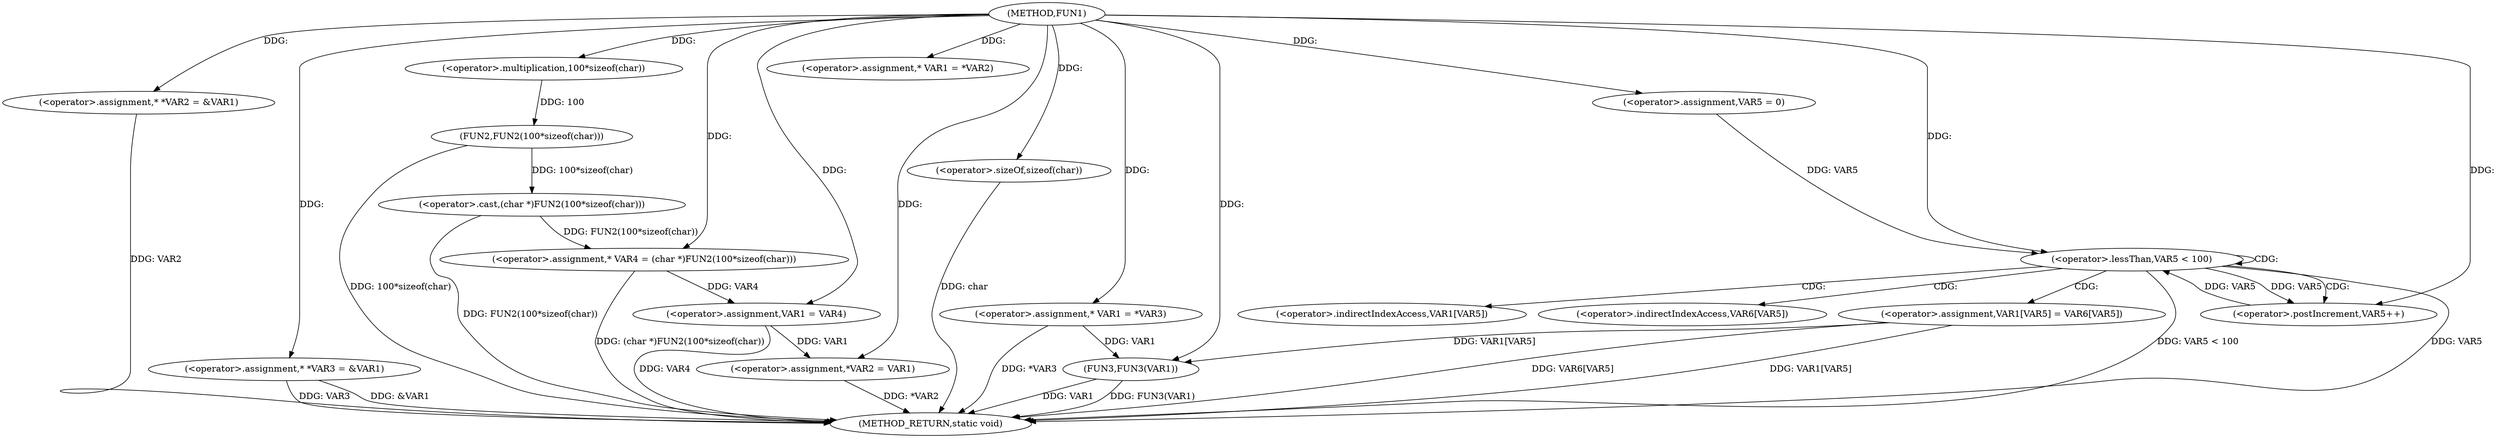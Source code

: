 digraph FUN1 {  
"1000100" [label = "(METHOD,FUN1)" ]
"1000164" [label = "(METHOD_RETURN,static void)" ]
"1000104" [label = "(<operator>.assignment,* *VAR2 = &VAR1)" ]
"1000109" [label = "(<operator>.assignment,* *VAR3 = &VAR1)" ]
"1000114" [label = "(<operator>.assignment,* VAR4 = (char *)FUN2(100*sizeof(char)))" ]
"1000116" [label = "(<operator>.cast,(char *)FUN2(100*sizeof(char)))" ]
"1000118" [label = "(FUN2,FUN2(100*sizeof(char)))" ]
"1000119" [label = "(<operator>.multiplication,100*sizeof(char))" ]
"1000121" [label = "(<operator>.sizeOf,sizeof(char))" ]
"1000125" [label = "(<operator>.assignment,* VAR1 = *VAR2)" ]
"1000129" [label = "(<operator>.assignment,VAR1 = VAR4)" ]
"1000132" [label = "(<operator>.assignment,*VAR2 = VAR1)" ]
"1000138" [label = "(<operator>.assignment,* VAR1 = *VAR3)" ]
"1000146" [label = "(<operator>.assignment,VAR5 = 0)" ]
"1000149" [label = "(<operator>.lessThan,VAR5 < 100)" ]
"1000152" [label = "(<operator>.postIncrement,VAR5++)" ]
"1000155" [label = "(<operator>.assignment,VAR1[VAR5] = VAR6[VAR5])" ]
"1000162" [label = "(FUN3,FUN3(VAR1))" ]
"1000156" [label = "(<operator>.indirectIndexAccess,VAR1[VAR5])" ]
"1000159" [label = "(<operator>.indirectIndexAccess,VAR6[VAR5])" ]
  "1000155" -> "1000164"  [ label = "DDG: VAR6[VAR5]"] 
  "1000104" -> "1000164"  [ label = "DDG: VAR2"] 
  "1000149" -> "1000164"  [ label = "DDG: VAR5 < 100"] 
  "1000116" -> "1000164"  [ label = "DDG: FUN2(100*sizeof(char))"] 
  "1000132" -> "1000164"  [ label = "DDG: *VAR2"] 
  "1000109" -> "1000164"  [ label = "DDG: VAR3"] 
  "1000121" -> "1000164"  [ label = "DDG: char"] 
  "1000149" -> "1000164"  [ label = "DDG: VAR5"] 
  "1000118" -> "1000164"  [ label = "DDG: 100*sizeof(char)"] 
  "1000129" -> "1000164"  [ label = "DDG: VAR4"] 
  "1000138" -> "1000164"  [ label = "DDG: *VAR3"] 
  "1000155" -> "1000164"  [ label = "DDG: VAR1[VAR5]"] 
  "1000162" -> "1000164"  [ label = "DDG: VAR1"] 
  "1000162" -> "1000164"  [ label = "DDG: FUN3(VAR1)"] 
  "1000109" -> "1000164"  [ label = "DDG: &VAR1"] 
  "1000114" -> "1000164"  [ label = "DDG: (char *)FUN2(100*sizeof(char))"] 
  "1000100" -> "1000104"  [ label = "DDG: "] 
  "1000100" -> "1000109"  [ label = "DDG: "] 
  "1000116" -> "1000114"  [ label = "DDG: FUN2(100*sizeof(char))"] 
  "1000100" -> "1000114"  [ label = "DDG: "] 
  "1000118" -> "1000116"  [ label = "DDG: 100*sizeof(char)"] 
  "1000119" -> "1000118"  [ label = "DDG: 100"] 
  "1000100" -> "1000119"  [ label = "DDG: "] 
  "1000100" -> "1000121"  [ label = "DDG: "] 
  "1000100" -> "1000125"  [ label = "DDG: "] 
  "1000114" -> "1000129"  [ label = "DDG: VAR4"] 
  "1000100" -> "1000129"  [ label = "DDG: "] 
  "1000129" -> "1000132"  [ label = "DDG: VAR1"] 
  "1000100" -> "1000132"  [ label = "DDG: "] 
  "1000100" -> "1000138"  [ label = "DDG: "] 
  "1000100" -> "1000146"  [ label = "DDG: "] 
  "1000152" -> "1000149"  [ label = "DDG: VAR5"] 
  "1000146" -> "1000149"  [ label = "DDG: VAR5"] 
  "1000100" -> "1000149"  [ label = "DDG: "] 
  "1000149" -> "1000152"  [ label = "DDG: VAR5"] 
  "1000100" -> "1000152"  [ label = "DDG: "] 
  "1000138" -> "1000162"  [ label = "DDG: VAR1"] 
  "1000155" -> "1000162"  [ label = "DDG: VAR1[VAR5]"] 
  "1000100" -> "1000162"  [ label = "DDG: "] 
  "1000149" -> "1000155"  [ label = "CDG: "] 
  "1000149" -> "1000156"  [ label = "CDG: "] 
  "1000149" -> "1000152"  [ label = "CDG: "] 
  "1000149" -> "1000159"  [ label = "CDG: "] 
  "1000149" -> "1000149"  [ label = "CDG: "] 
}
